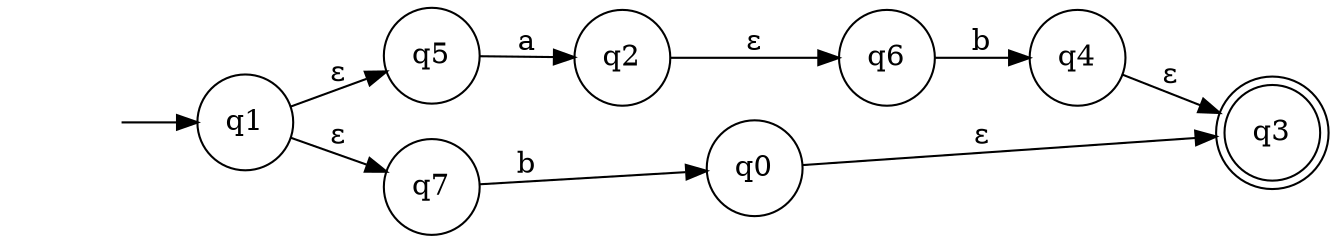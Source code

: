 digraph NFA { 
rankdir=LR; 
node [ shape = none]; ""; 
node [ shape = doublecircle]; q3; 
node [ shape = circle];
"" -> q1;
q1 -> q5 [ label = "ε" ];
q1 -> q7 [ label = "ε" ];
q5 -> q2 [ label = "a" ];
q2 -> q6 [ label = "ε" ];
q6 -> q4 [ label = "b" ];
q4 -> q3 [ label = "ε" ];
q7 -> q0 [ label = "b" ];
q0 -> q3 [ label = "ε" ];
}
